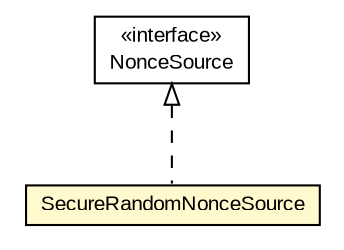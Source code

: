 #!/usr/local/bin/dot
#
# Class diagram 
# Generated by UMLGraph version R5_6-24-gf6e263 (http://www.umlgraph.org/)
#

digraph G {
	edge [fontname="arial",fontsize=10,labelfontname="arial",labelfontsize=10];
	node [fontname="arial",fontsize=10,shape=plaintext];
	nodesep=0.25;
	ranksep=0.5;
	// eu.europa.esig.dss.client.SecureRandomNonceSource
	c591695 [label=<<table title="eu.europa.esig.dss.client.SecureRandomNonceSource" border="0" cellborder="1" cellspacing="0" cellpadding="2" port="p" bgcolor="lemonChiffon" href="./SecureRandomNonceSource.html">
		<tr><td><table border="0" cellspacing="0" cellpadding="1">
<tr><td align="center" balign="center"> SecureRandomNonceSource </td></tr>
		</table></td></tr>
		</table>>, URL="./SecureRandomNonceSource.html", fontname="arial", fontcolor="black", fontsize=10.0];
	// eu.europa.esig.dss.client.NonceSource
	c591696 [label=<<table title="eu.europa.esig.dss.client.NonceSource" border="0" cellborder="1" cellspacing="0" cellpadding="2" port="p" href="./NonceSource.html">
		<tr><td><table border="0" cellspacing="0" cellpadding="1">
<tr><td align="center" balign="center"> &#171;interface&#187; </td></tr>
<tr><td align="center" balign="center"> NonceSource </td></tr>
		</table></td></tr>
		</table>>, URL="./NonceSource.html", fontname="arial", fontcolor="black", fontsize=10.0];
	//eu.europa.esig.dss.client.SecureRandomNonceSource implements eu.europa.esig.dss.client.NonceSource
	c591696:p -> c591695:p [dir=back,arrowtail=empty,style=dashed];
}

